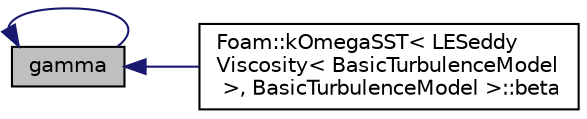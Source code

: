 digraph "gamma"
{
  bgcolor="transparent";
  edge [fontname="Helvetica",fontsize="10",labelfontname="Helvetica",labelfontsize="10"];
  node [fontname="Helvetica",fontsize="10",shape=record];
  rankdir="LR";
  Node32 [label="gamma",height=0.2,width=0.4,color="black", fillcolor="grey75", style="filled", fontcolor="black"];
  Node32 -> Node33 [dir="back",color="midnightblue",fontsize="10",style="solid",fontname="Helvetica"];
  Node33 [label="Foam::kOmegaSST\< LESeddy\lViscosity\< BasicTurbulenceModel\l \>, BasicTurbulenceModel \>::beta",height=0.2,width=0.4,color="black",URL="$a32117.html#afae7408494d5f270a5b8b47ddc75f147"];
  Node32 -> Node32 [dir="back",color="midnightblue",fontsize="10",style="solid",fontname="Helvetica"];
}
